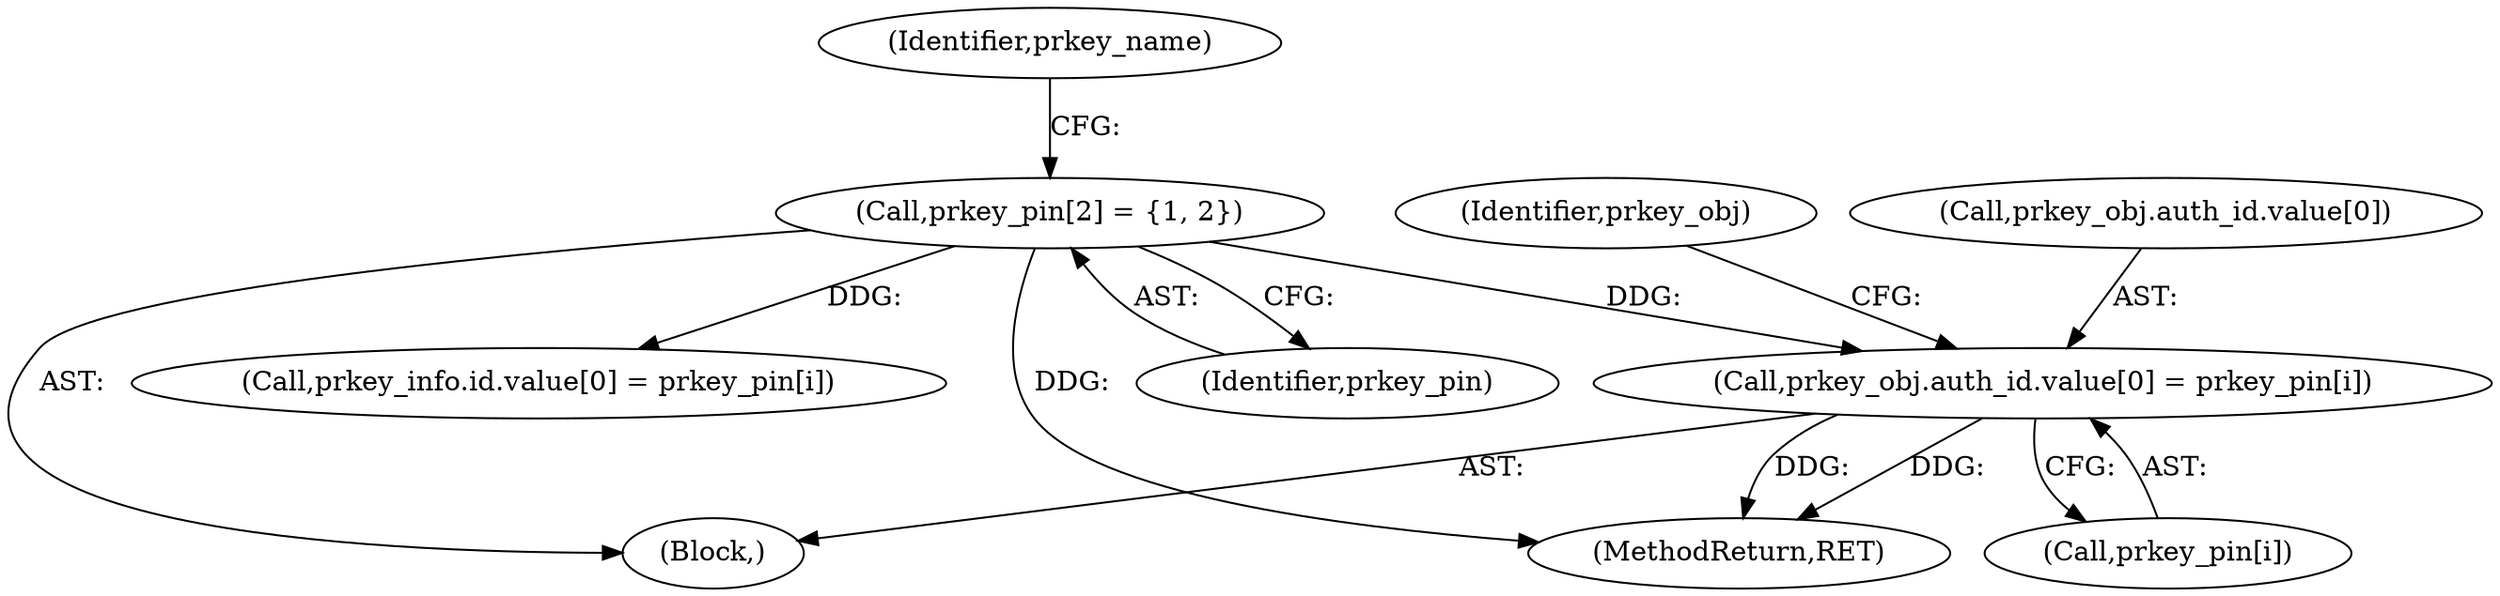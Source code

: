 digraph "0_OpenSC_360e95d45ac4123255a4c796db96337f332160ad#diff-d643a0fa169471dbf2912f4866dc49c5_4@array" {
"1000777" [label="(Call,prkey_obj.auth_id.value[0] = prkey_pin[i])"];
"1000669" [label="(Call,prkey_pin[2] = {1, 2})"];
"1000827" [label="(MethodReturn,RET)"];
"1000695" [label="(Call,prkey_info.id.value[0] = prkey_pin[i])"];
"1000669" [label="(Call,prkey_pin[2] = {1, 2})"];
"1000673" [label="(Identifier,prkey_name)"];
"1000785" [label="(Call,prkey_pin[i])"];
"1000777" [label="(Call,prkey_obj.auth_id.value[0] = prkey_pin[i])"];
"1000670" [label="(Identifier,prkey_pin)"];
"1000790" [label="(Identifier,prkey_obj)"];
"1000667" [label="(Block,)"];
"1000778" [label="(Call,prkey_obj.auth_id.value[0])"];
"1000777" -> "1000667"  [label="AST: "];
"1000777" -> "1000785"  [label="CFG: "];
"1000778" -> "1000777"  [label="AST: "];
"1000785" -> "1000777"  [label="AST: "];
"1000790" -> "1000777"  [label="CFG: "];
"1000777" -> "1000827"  [label="DDG: "];
"1000777" -> "1000827"  [label="DDG: "];
"1000669" -> "1000777"  [label="DDG: "];
"1000669" -> "1000667"  [label="AST: "];
"1000669" -> "1000670"  [label="CFG: "];
"1000670" -> "1000669"  [label="AST: "];
"1000673" -> "1000669"  [label="CFG: "];
"1000669" -> "1000827"  [label="DDG: "];
"1000669" -> "1000695"  [label="DDG: "];
}
